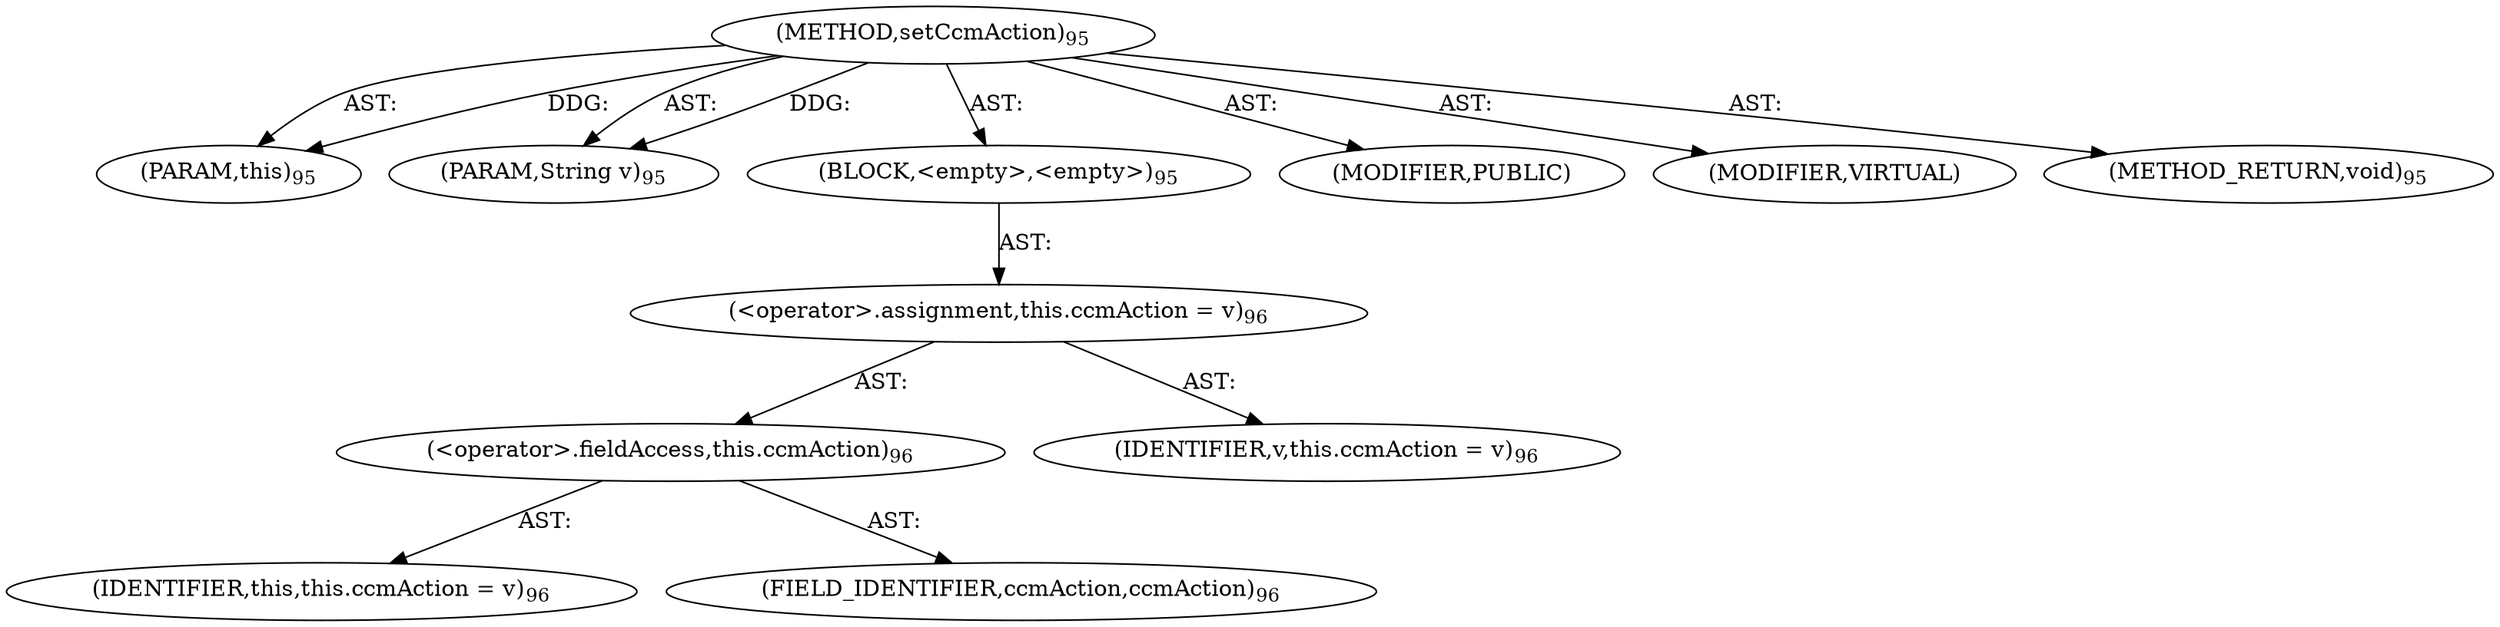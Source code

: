 digraph "setCcmAction" {  
"111669149697" [label = <(METHOD,setCcmAction)<SUB>95</SUB>> ]
"115964116992" [label = <(PARAM,this)<SUB>95</SUB>> ]
"115964116996" [label = <(PARAM,String v)<SUB>95</SUB>> ]
"25769803777" [label = <(BLOCK,&lt;empty&gt;,&lt;empty&gt;)<SUB>95</SUB>> ]
"30064771073" [label = <(&lt;operator&gt;.assignment,this.ccmAction = v)<SUB>96</SUB>> ]
"30064771074" [label = <(&lt;operator&gt;.fieldAccess,this.ccmAction)<SUB>96</SUB>> ]
"68719476736" [label = <(IDENTIFIER,this,this.ccmAction = v)<SUB>96</SUB>> ]
"55834574849" [label = <(FIELD_IDENTIFIER,ccmAction,ccmAction)<SUB>96</SUB>> ]
"68719476743" [label = <(IDENTIFIER,v,this.ccmAction = v)<SUB>96</SUB>> ]
"133143986180" [label = <(MODIFIER,PUBLIC)> ]
"133143986181" [label = <(MODIFIER,VIRTUAL)> ]
"128849018881" [label = <(METHOD_RETURN,void)<SUB>95</SUB>> ]
  "111669149697" -> "115964116992"  [ label = "AST: "] 
  "111669149697" -> "115964116996"  [ label = "AST: "] 
  "111669149697" -> "25769803777"  [ label = "AST: "] 
  "111669149697" -> "133143986180"  [ label = "AST: "] 
  "111669149697" -> "133143986181"  [ label = "AST: "] 
  "111669149697" -> "128849018881"  [ label = "AST: "] 
  "25769803777" -> "30064771073"  [ label = "AST: "] 
  "30064771073" -> "30064771074"  [ label = "AST: "] 
  "30064771073" -> "68719476743"  [ label = "AST: "] 
  "30064771074" -> "68719476736"  [ label = "AST: "] 
  "30064771074" -> "55834574849"  [ label = "AST: "] 
  "111669149697" -> "115964116992"  [ label = "DDG: "] 
  "111669149697" -> "115964116996"  [ label = "DDG: "] 
}
